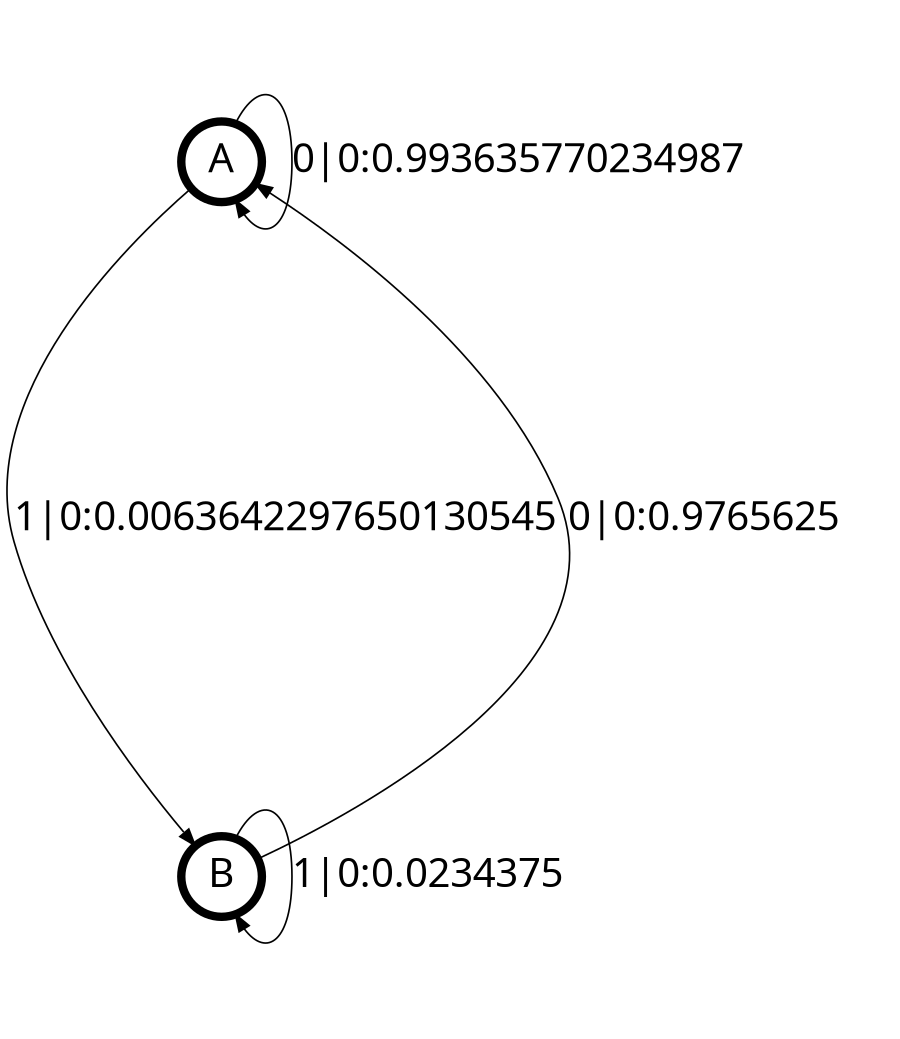 digraph  {
size = "6,8.5";
ratio = "fill";
node
[shape = circle];
node [fontsize = 24];
node [penwidth = 5];
edge [fontsize = 24];
node [fontname = "CMU Serif Roman"];
graph [fontname = "CMU Serif Roman"];
edge [fontname = "CMU Serif Roman"];
A -> A [label = "0|0:0.993635770234987\l"];
A -> B [label = "1|0:0.0063642297650130545\l"];
B -> A [label = "0|0:0.9765625\l"];
B -> B [label = "1|0:0.0234375\l"];
}
